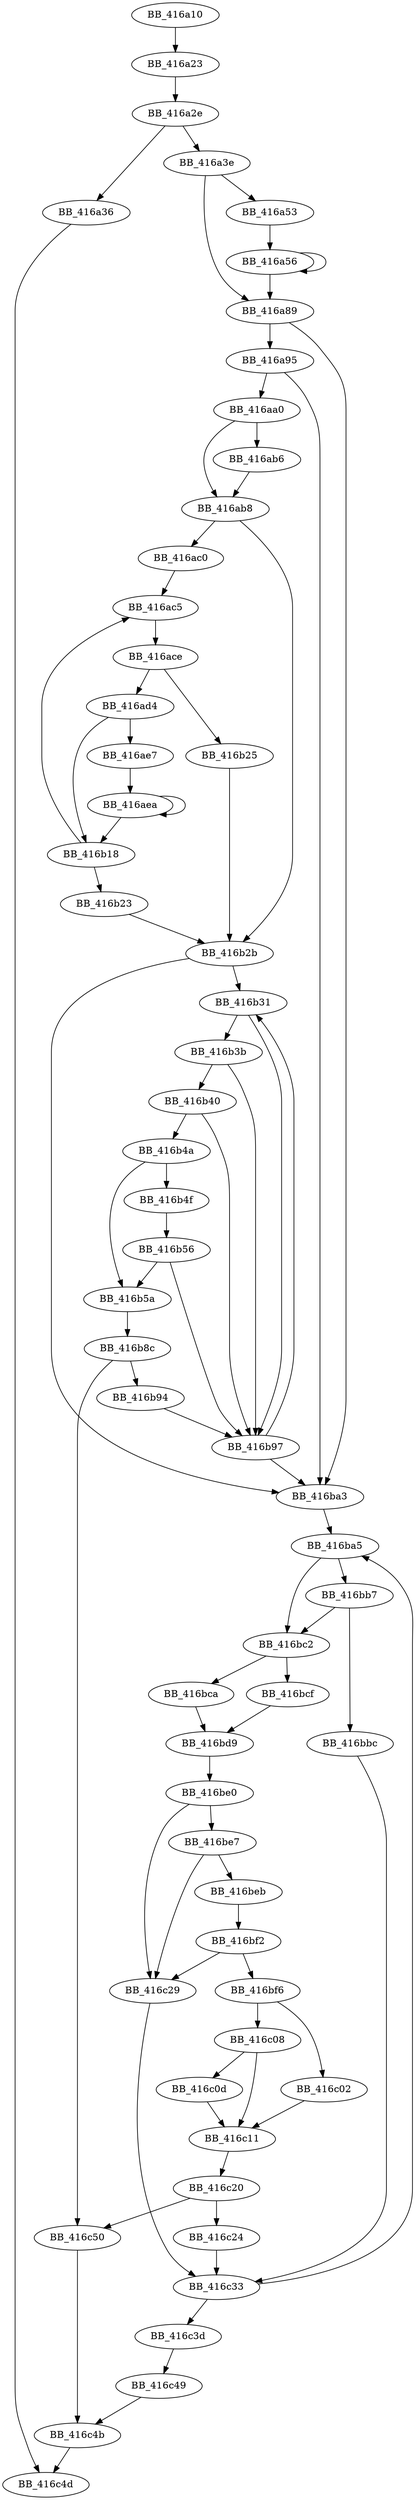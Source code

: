 DiGraph __ioinit{
BB_416a10->BB_416a23
BB_416a23->BB_416a2e
BB_416a2e->BB_416a36
BB_416a2e->BB_416a3e
BB_416a36->BB_416c4d
BB_416a3e->BB_416a53
BB_416a3e->BB_416a89
BB_416a53->BB_416a56
BB_416a56->BB_416a56
BB_416a56->BB_416a89
BB_416a89->BB_416a95
BB_416a89->BB_416ba3
BB_416a95->BB_416aa0
BB_416a95->BB_416ba3
BB_416aa0->BB_416ab6
BB_416aa0->BB_416ab8
BB_416ab6->BB_416ab8
BB_416ab8->BB_416ac0
BB_416ab8->BB_416b2b
BB_416ac0->BB_416ac5
BB_416ac5->BB_416ace
BB_416ace->BB_416ad4
BB_416ace->BB_416b25
BB_416ad4->BB_416ae7
BB_416ad4->BB_416b18
BB_416ae7->BB_416aea
BB_416aea->BB_416aea
BB_416aea->BB_416b18
BB_416b18->BB_416ac5
BB_416b18->BB_416b23
BB_416b23->BB_416b2b
BB_416b25->BB_416b2b
BB_416b2b->BB_416b31
BB_416b2b->BB_416ba3
BB_416b31->BB_416b3b
BB_416b31->BB_416b97
BB_416b3b->BB_416b40
BB_416b3b->BB_416b97
BB_416b40->BB_416b4a
BB_416b40->BB_416b97
BB_416b4a->BB_416b4f
BB_416b4a->BB_416b5a
BB_416b4f->BB_416b56
BB_416b56->BB_416b5a
BB_416b56->BB_416b97
BB_416b5a->BB_416b8c
BB_416b8c->BB_416b94
BB_416b8c->BB_416c50
BB_416b94->BB_416b97
BB_416b97->BB_416b31
BB_416b97->BB_416ba3
BB_416ba3->BB_416ba5
BB_416ba5->BB_416bb7
BB_416ba5->BB_416bc2
BB_416bb7->BB_416bbc
BB_416bb7->BB_416bc2
BB_416bbc->BB_416c33
BB_416bc2->BB_416bca
BB_416bc2->BB_416bcf
BB_416bca->BB_416bd9
BB_416bcf->BB_416bd9
BB_416bd9->BB_416be0
BB_416be0->BB_416be7
BB_416be0->BB_416c29
BB_416be7->BB_416beb
BB_416be7->BB_416c29
BB_416beb->BB_416bf2
BB_416bf2->BB_416bf6
BB_416bf2->BB_416c29
BB_416bf6->BB_416c02
BB_416bf6->BB_416c08
BB_416c02->BB_416c11
BB_416c08->BB_416c0d
BB_416c08->BB_416c11
BB_416c0d->BB_416c11
BB_416c11->BB_416c20
BB_416c20->BB_416c24
BB_416c20->BB_416c50
BB_416c24->BB_416c33
BB_416c29->BB_416c33
BB_416c33->BB_416ba5
BB_416c33->BB_416c3d
BB_416c3d->BB_416c49
BB_416c49->BB_416c4b
BB_416c4b->BB_416c4d
BB_416c50->BB_416c4b
}

